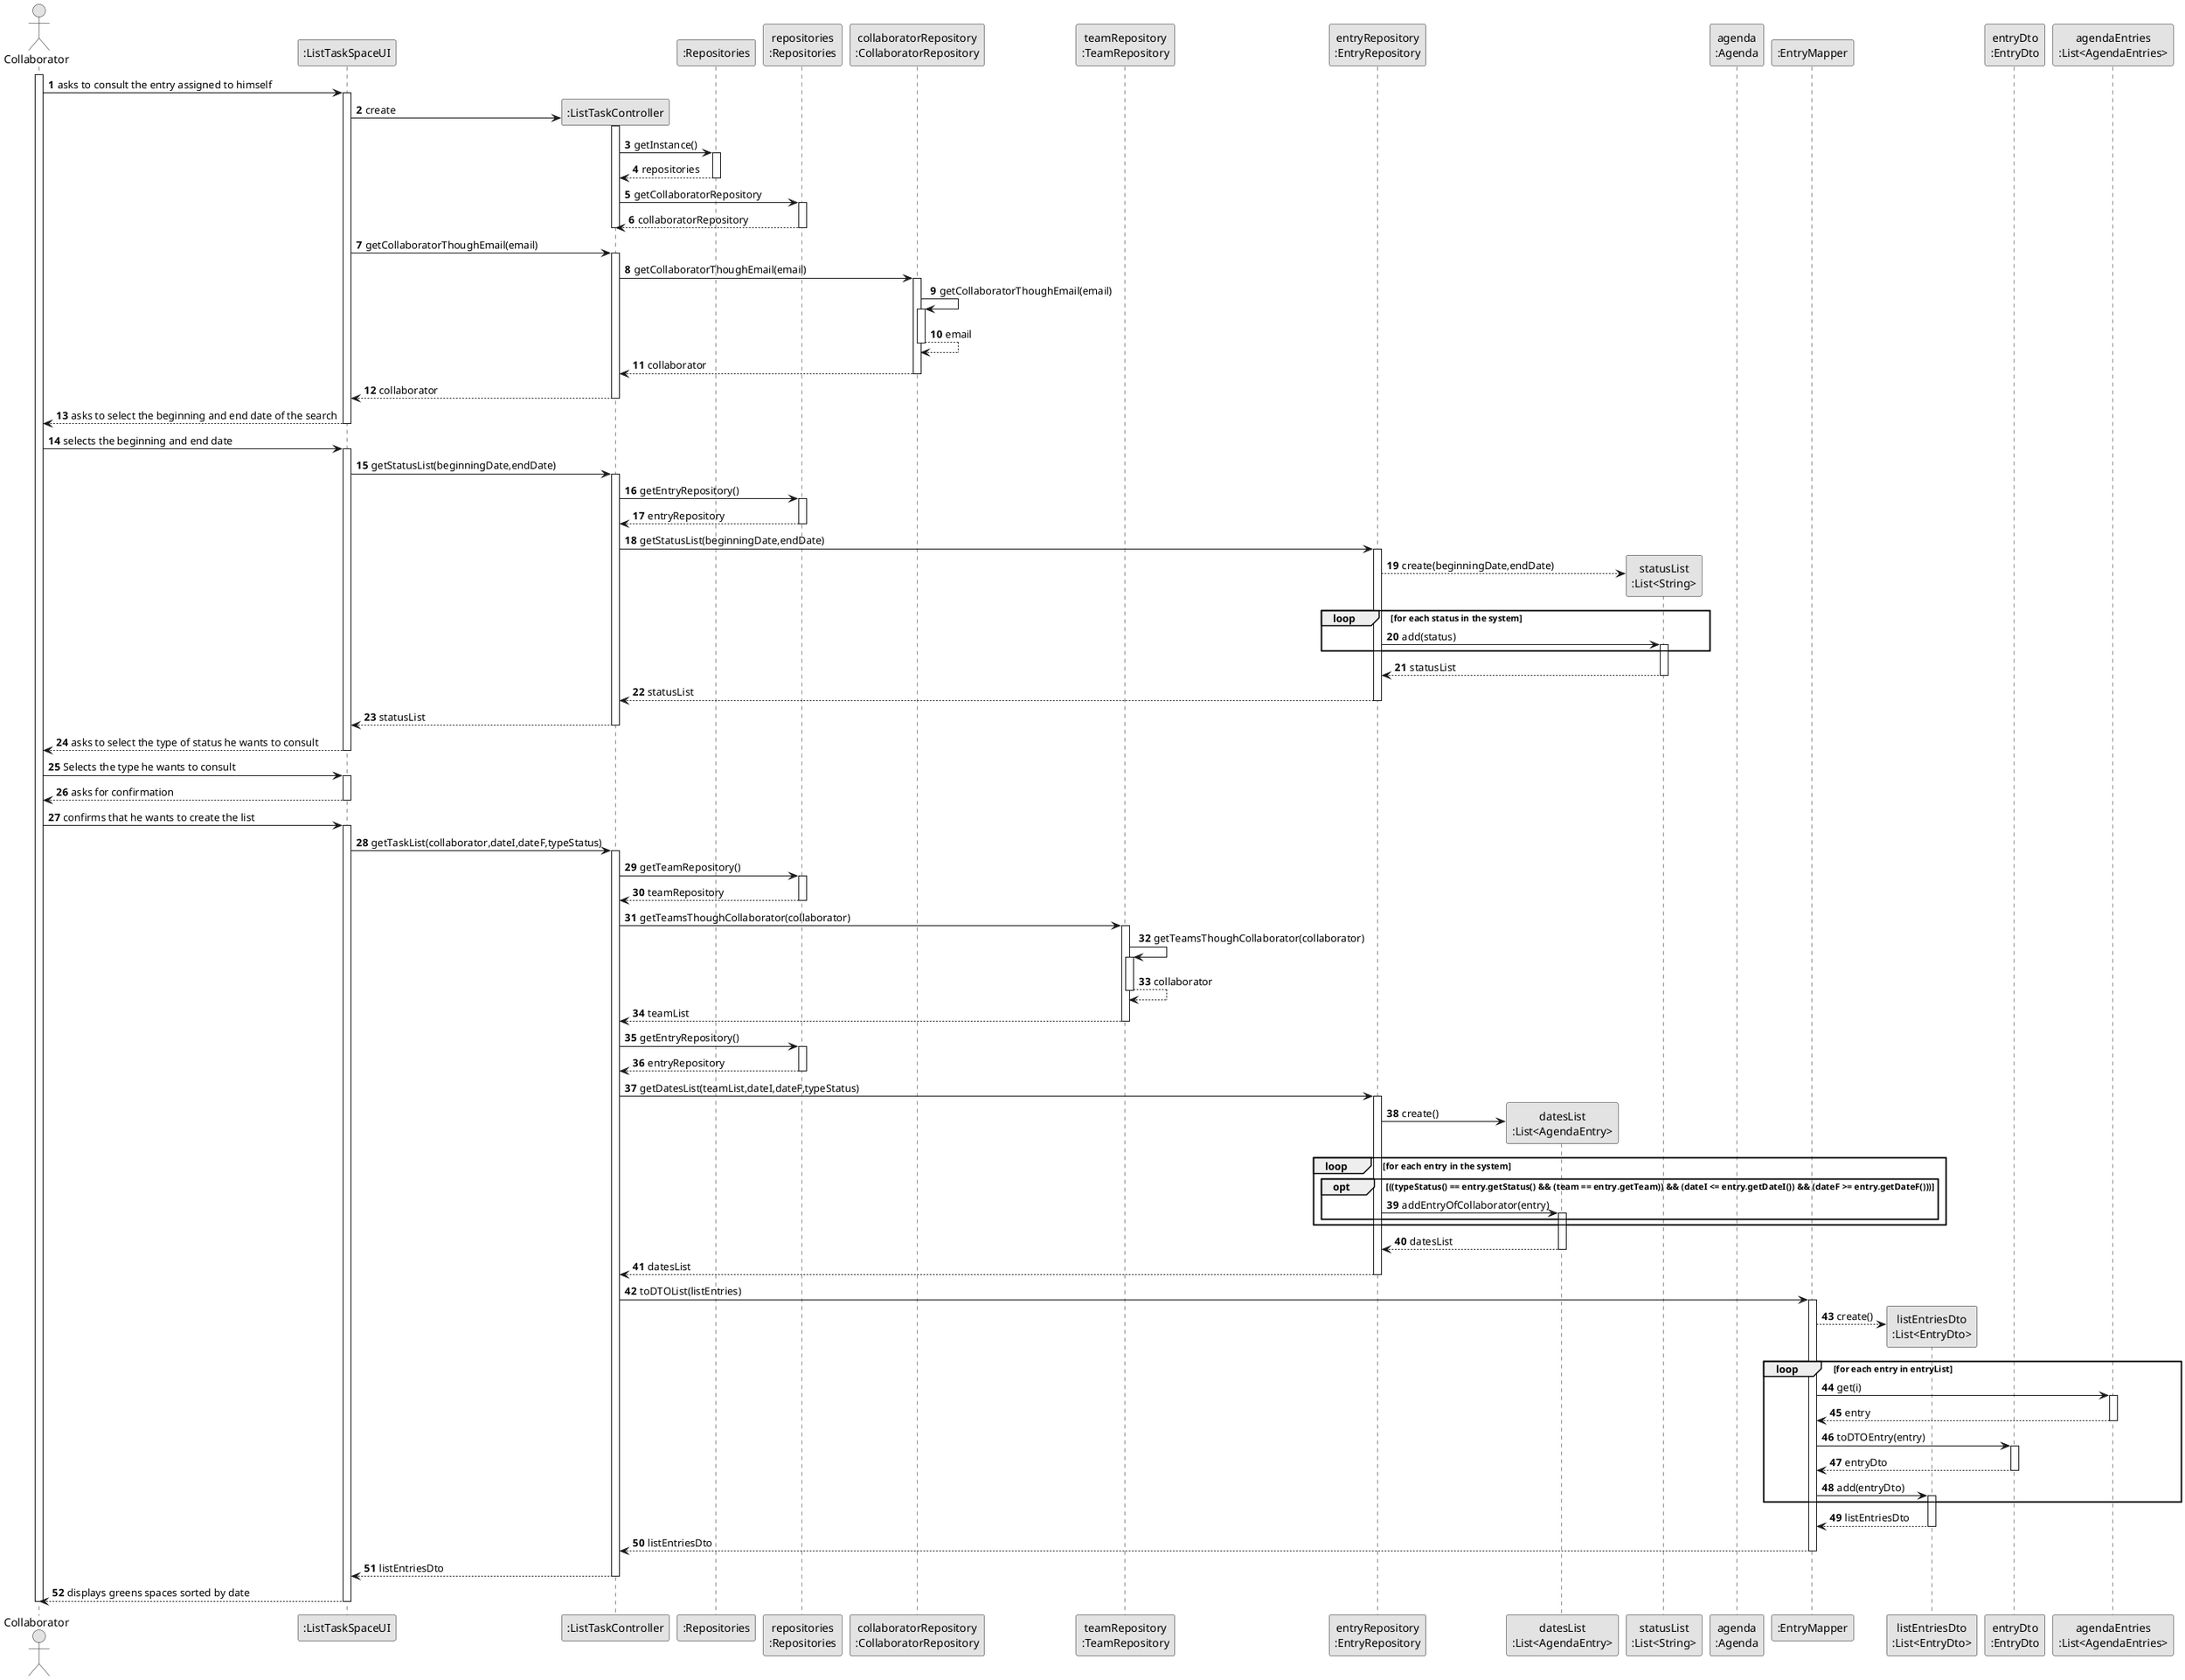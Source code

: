 @startuml
skinparam monochrome true
skinparam packageStyle rectangle
skinparam shadowing false

autonumber

actor "Collaborator" as CLB
participant ":ListTaskSpaceUI" as UI
participant ":ListTaskController" as CTRL
participant ":Repositories" as RepositorySingleton
participant "repositories\n:Repositories" as REP
participant "collaboratorRepository\n:CollaboratorRepository" as collaboratorRepository
participant "teamRepository\n:TeamRepository" as teamRepository
participant "entryRepository\n:EntryRepository" as entryRepository
participant "datesList\n:List<AgendaEntry>" as LISTDATES
participant "statusList\n:List<String>" as LISTSTATUS
participant "agenda\n:Agenda" as AGENDA
participant ":EntryMapper" as Mapper
participant "listEntriesDto\n:List<EntryDto>" as LISTENTRIESDTO
participant "entryDto\n:EntryDto" as DTO
participant "agendaEntries\n:List<AgendaEntries>" as AGENDAENTRIES

activate CLB

CLB -> UI : asks to consult the entry assigned to himself
    activate UI

    UI -> CTRL** : create
    activate CTRL

     CTRL -> RepositorySingleton : getInstance()
            activate RepositorySingleton


            RepositorySingleton --> CTRL : repositories
            deactivate RepositorySingleton


        CTRL -> REP : getCollaboratorRepository
            activate REP

            REP --> CTRL : collaboratorRepository
            deactivate REP
             deactivate CTRL
UI -> CTRL : getCollaboratorThoughEmail(email)
    activate CTRL

        CTRL -> collaboratorRepository : getCollaboratorThoughEmail(email)
            activate collaboratorRepository

            collaboratorRepository -> collaboratorRepository : getCollaboratorThoughEmail(email)
            activate collaboratorRepository

            collaboratorRepository --> collaboratorRepository : email
            deactivate collaboratorRepository

            collaboratorRepository --> CTRL : collaborator

                deactivate collaboratorRepository

            deactivate collaboratorRepository
        CTRL --> UI : collaborator
        deactivate CTRL

    UI --> CLB : asks to select the beginning and end date of the search
    deactivate UI

CLB -> UI : selects the beginning and end date
    activate UI

    UI -> CTRL : getStatusList(beginningDate,endDate)
        activate CTRL



        CTRL -> REP : getEntryRepository()
            activate REP

            REP --> CTRL : entryRepository
            deactivate REP

        CTRL -> entryRepository : getStatusList(beginningDate,endDate)
            activate entryRepository

            entryRepository --> LISTSTATUS** : create(beginningDate,endDate)
                loop for each status in the system
                    entryRepository -> LISTSTATUS : add(status)
                        activate LISTSTATUS
                end
            LISTSTATUS --> entryRepository : statusList
            deactivate LISTSTATUS

        entryRepository --> CTRL : statusList
        deactivate entryRepository

        CTRL --> UI : statusList
        deactivate CTRL

    UI --> CLB : asks to select the type of status he wants to consult
    deactivate UI

CLB -> UI : Selects the type he wants to consult
    activate UI

    UI --> CLB : asks for confirmation
    deactivate UI

CLB -> UI : confirms that he wants to create the list
    activate UI

    UI -> CTRL : getTaskList(collaborator,dateI,dateF,typeStatus)
        activate CTRL


        CTRL -> REP : getTeamRepository()
            activate REP

            REP --> CTRL : teamRepository
            deactivate REP

        CTRL -> teamRepository : getTeamsThoughCollaborator(collaborator)
            activate teamRepository

            teamRepository -> teamRepository : getTeamsThoughCollaborator(collaborator)
            activate teamRepository
            teamRepository --> teamRepository : collaborator
            deactivate teamRepository

            teamRepository --> CTRL : teamList
            deactivate teamRepository



        CTRL -> REP : getEntryRepository()
            activate REP

            REP --> CTRL : entryRepository
            deactivate REP

        CTRL -> entryRepository : getDatesList(teamList,dateI,dateF,typeStatus)
            activate entryRepository

            entryRepository -> LISTDATES** : create()
                loop for each entry in the system
                    opt ((typeStatus() == entry.getStatus() && (team == entry.getTeam)) && (dateI <= entry.getDateI()) && (dateF >= entry.getDateF()))
                        entryRepository -> LISTDATES : addEntryOfCollaborator(entry)
                            activate LISTDATES
                    end

                end
            LISTDATES --> entryRepository : datesList
            deactivate LISTDATES

            entryRepository --> CTRL : datesList
        deactivate entryRepository


        CTRL -> Mapper : toDTOList(listEntries)
            activate Mapper

            Mapper --> LISTENTRIESDTO** : create()
                loop for each entry in entryList
                    Mapper -> AGENDAENTRIES : get(i)
                        activate AGENDAENTRIES

                        AGENDAENTRIES --> Mapper : entry
                        deactivate AGENDAENTRIES
                    Mapper -> DTO : toDTOEntry(entry)
                        activate DTO

                        DTO --> Mapper : entryDto
                        deactivate DTO
                    Mapper -> LISTENTRIESDTO : add(entryDto)
                        activate LISTENTRIESDTO
                end


            LISTENTRIESDTO --> Mapper : listEntriesDto
             deactivate LISTENTRIESDTO

             Mapper --> CTRL : listEntriesDto
            deactivate Mapper

        CTRL --> UI : listEntriesDto
        deactivate CTRL

    UI --> CLB : displays greens spaces sorted by date
    deactivate UI

deactivate CLB
@enduml
